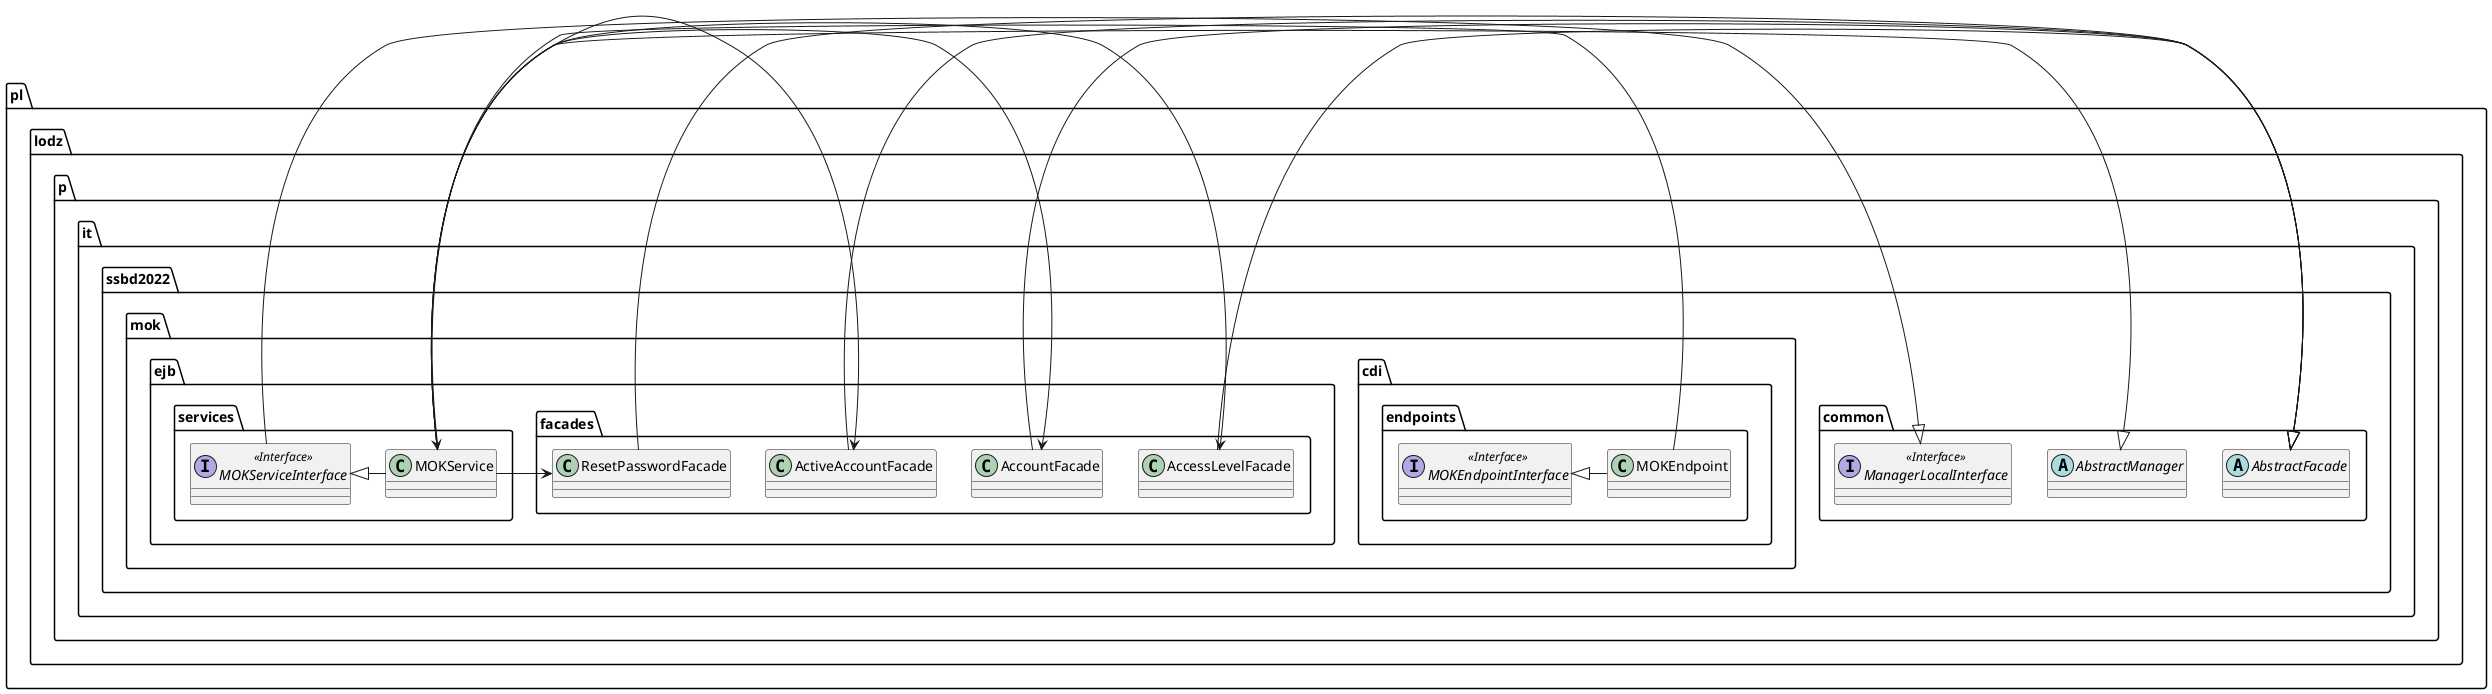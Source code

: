 @startuml MOK_ejb_cdi_diagram

package pl.lodz.p.it.ssbd2022.common {
    abstract class AbstractFacade {}

    abstract class AbstractManager {}

    interface ManagerLocalInterface <<Interface>> {}
}


package pl.lodz.p.it.ssbd2022.mok {

    ' ENDPOINTY
    package cdi.endpoints {
        interface MOKEndpointInterface <<Interface>> {
        }

        class MOKEndpoint {
                
        }           
    }

    ' FASADY
    package ejb.facades {

        class AccessLevelFacade {}

        class AccountFacade {}
        
        class ActiveAccountFacade {}

        class ResetPasswordFacade {}

    }

    ' SERWISY
    package ejb.services {

        interface MOKServiceInterface <<Interface>> {}

        class MOKService {}

    }
    
}

' extend fasad
AbstractFacade <|- AccessLevelFacade
AbstractFacade <|- AccountFacade
AbstractFacade <|- ActiveAccountFacade
AbstractFacade <|- ResetPasswordFacade

' extend/implement serwis
AbstractManager <|- MOKService
ManagerLocalInterface <|- MOKServiceInterface
MOKServiceInterface <|- MOKService

' implement endpoint
MOKEndpointInterface <|- MOKEndpoint

' wykorzystanie serwisu przez endpoint
MOKEndpoint -> MOKService

' wykorzystanie fasady przez serwis
MOKService -> AccessLevelFacade
MOKService -> AccountFacade
MOKService -> ActiveAccountFacade
MOKService -> ResetPasswordFacade


@enduml